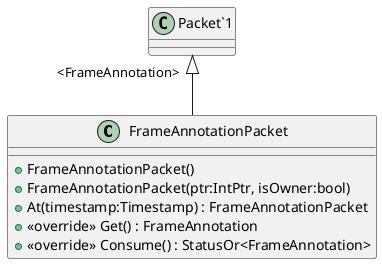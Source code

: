 @startuml
class FrameAnnotationPacket {
    + FrameAnnotationPacket()
    + FrameAnnotationPacket(ptr:IntPtr, isOwner:bool)
    + At(timestamp:Timestamp) : FrameAnnotationPacket
    + <<override>> Get() : FrameAnnotation
    + <<override>> Consume() : StatusOr<FrameAnnotation>
}
"Packet`1" "<FrameAnnotation>" <|-- FrameAnnotationPacket
@enduml
